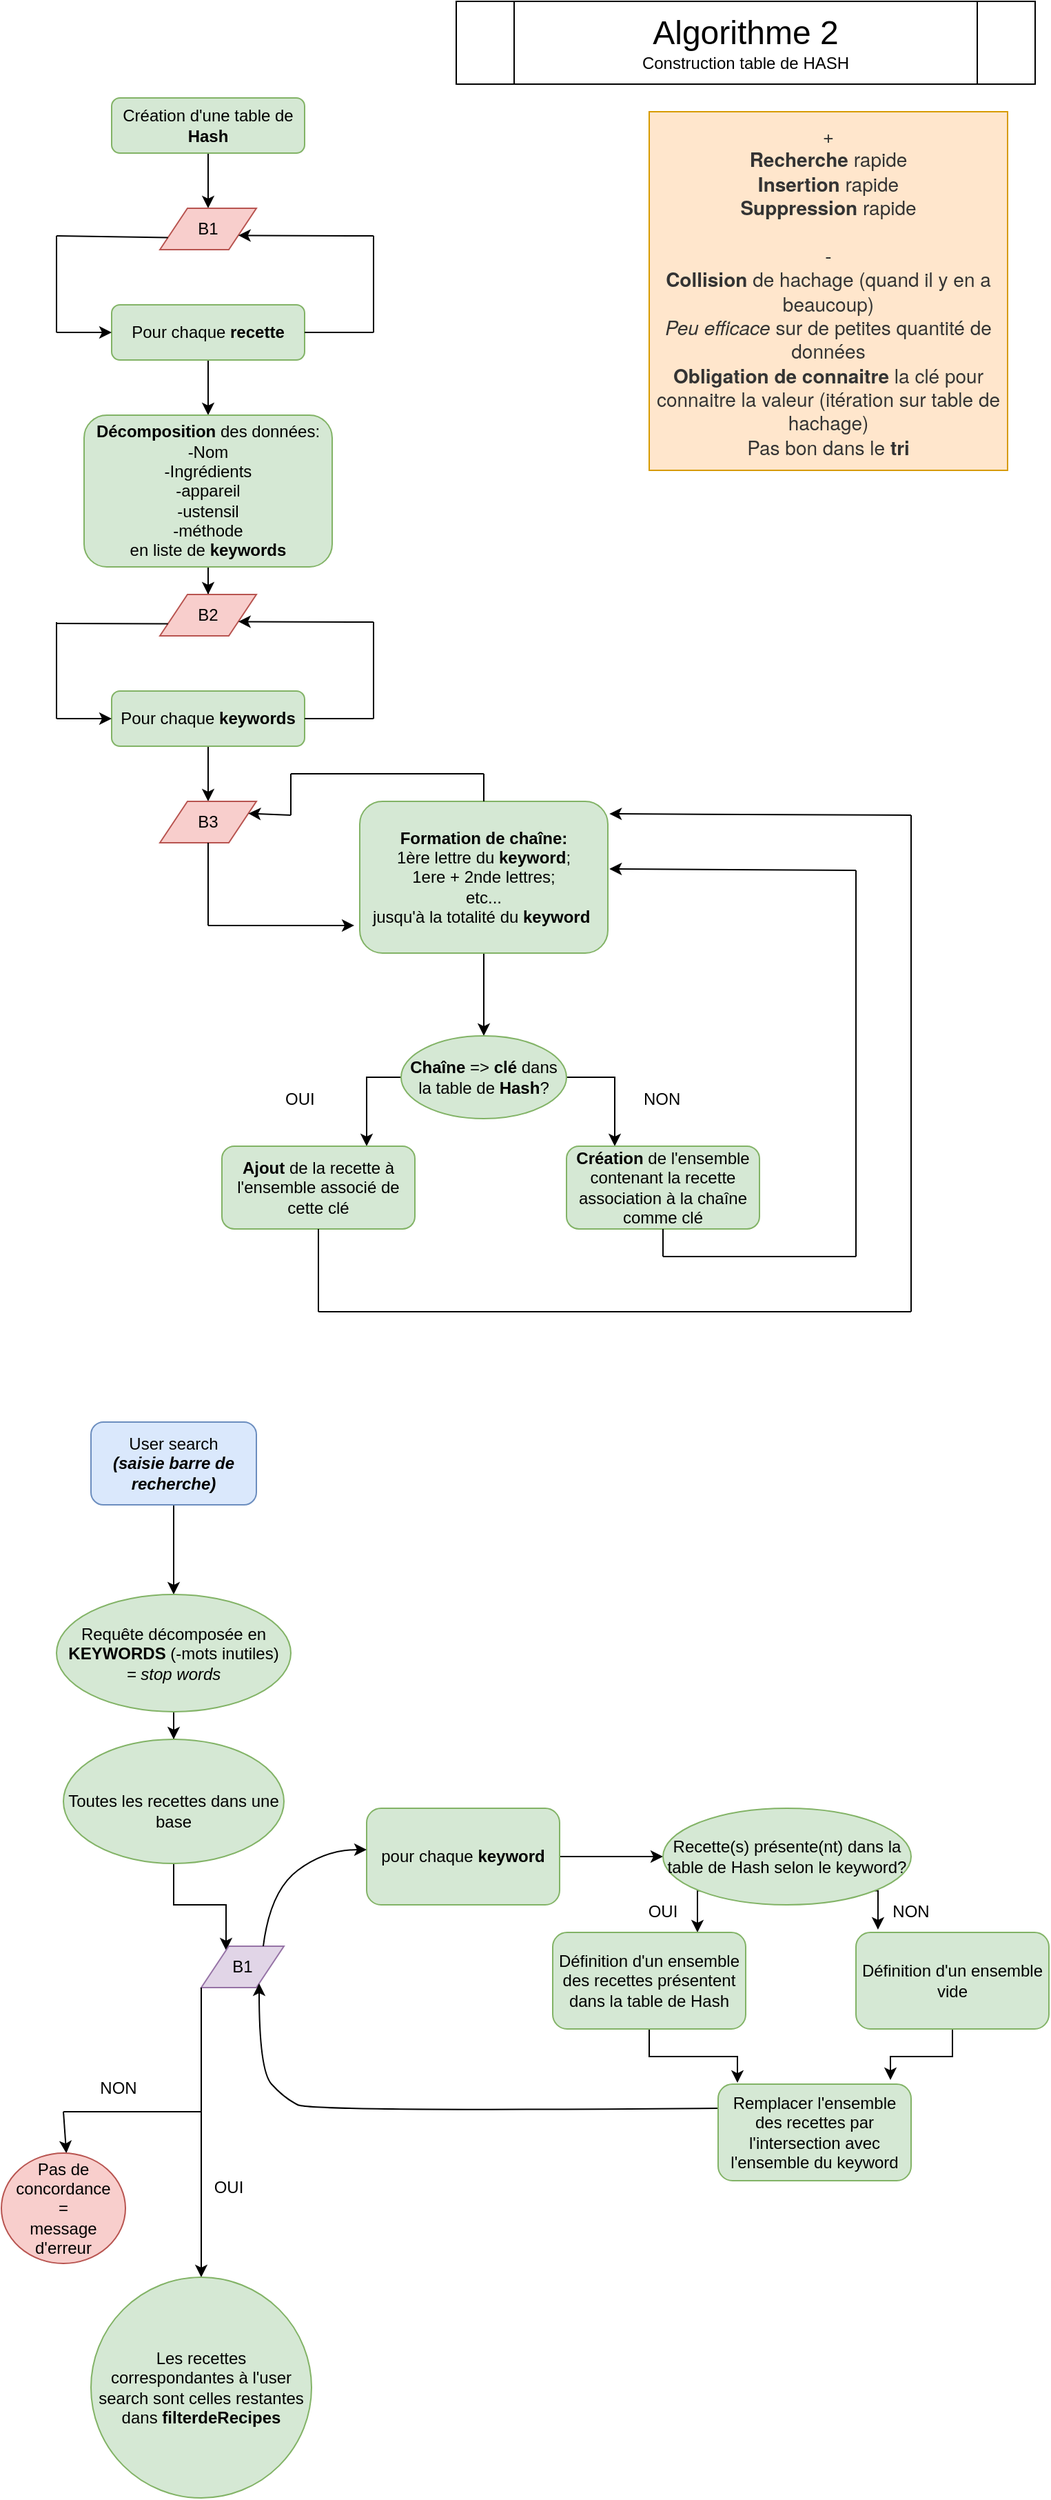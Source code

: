 <mxfile version="16.5.1" type="device"><diagram id="yJHCWmH-ims_o21Ye-_j" name="Page-1"><mxGraphModel dx="1929" dy="865" grid="1" gridSize="10" guides="1" tooltips="1" connect="1" arrows="1" fold="1" page="1" pageScale="1" pageWidth="827" pageHeight="1169" math="0" shadow="0"><root><mxCell id="0"/><mxCell id="1" parent="0"/><mxCell id="IecVUUbIYnu0-xKmUb3v-1" value="&lt;font style=&quot;font-size: 24px&quot;&gt;&lt;font style=&quot;font-size: 24px&quot;&gt;Algorithme &lt;/font&gt;2&lt;br&gt;&lt;/font&gt;Construction table de HASH" style="shape=process;whiteSpace=wrap;html=1;backgroundOutline=1;" parent="1" vertex="1"><mxGeometry x="310" y="50" width="420" height="60" as="geometry"/></mxCell><mxCell id="ihCt1PAiJvAYTyZdem72-1" value="&lt;div&gt;&lt;font color=&quot;#333333&quot; face=&quot;helvetica neue, helvetica, arial, sans-serif&quot;&gt;&lt;span style=&quot;font-size: 14px&quot;&gt;+&lt;/span&gt;&lt;/font&gt;&lt;/div&gt;&lt;div&gt;&lt;font color=&quot;#333333&quot; face=&quot;helvetica neue, helvetica, arial, sans-serif&quot;&gt;&lt;span style=&quot;font-size: 14px&quot;&gt;&lt;b&gt;Recherche&lt;/b&gt; rapide&lt;/span&gt;&lt;/font&gt;&lt;/div&gt;&lt;div&gt;&lt;font color=&quot;#333333&quot; face=&quot;helvetica neue, helvetica, arial, sans-serif&quot;&gt;&lt;span style=&quot;font-size: 14px&quot;&gt;&lt;b&gt;Insertion&lt;/b&gt; rapide&lt;/span&gt;&lt;/font&gt;&lt;/div&gt;&lt;div&gt;&lt;font color=&quot;#333333&quot; face=&quot;helvetica neue, helvetica, arial, sans-serif&quot;&gt;&lt;span style=&quot;font-size: 14px&quot;&gt;&lt;b&gt;Suppression&lt;/b&gt; rapide&lt;/span&gt;&lt;/font&gt;&lt;/div&gt;&lt;div&gt;&lt;font color=&quot;#333333&quot; face=&quot;helvetica neue, helvetica, arial, sans-serif&quot;&gt;&lt;span style=&quot;font-size: 14px&quot;&gt;&lt;br&gt;&lt;/span&gt;&lt;/font&gt;&lt;/div&gt;&lt;div&gt;&lt;font color=&quot;#333333&quot; face=&quot;helvetica neue, helvetica, arial, sans-serif&quot;&gt;&lt;span style=&quot;font-size: 14px&quot;&gt;-&lt;/span&gt;&lt;/font&gt;&lt;/div&gt;&lt;div&gt;&lt;font color=&quot;#333333&quot; face=&quot;helvetica neue, helvetica, arial, sans-serif&quot;&gt;&lt;span style=&quot;font-size: 14px&quot;&gt;&lt;b&gt;Collision&lt;/b&gt; de hachage (quand il y en a beaucoup)&lt;/span&gt;&lt;/font&gt;&lt;/div&gt;&lt;div&gt;&lt;font color=&quot;#333333&quot; face=&quot;helvetica neue, helvetica, arial, sans-serif&quot;&gt;&lt;span style=&quot;font-size: 14px&quot;&gt;&lt;i&gt;Peu efficace&lt;/i&gt; sur de petites quantité de données&lt;/span&gt;&lt;/font&gt;&lt;/div&gt;&lt;div&gt;&lt;font color=&quot;#333333&quot; face=&quot;helvetica neue, helvetica, arial, sans-serif&quot;&gt;&lt;span style=&quot;font-size: 14px&quot;&gt;&lt;b&gt;Obligation de connaitre&lt;/b&gt; la clé pour connaitre la valeur (itération sur table de hachage)&lt;/span&gt;&lt;/font&gt;&lt;/div&gt;&lt;div&gt;&lt;font color=&quot;#333333&quot; face=&quot;helvetica neue, helvetica, arial, sans-serif&quot;&gt;&lt;span style=&quot;font-size: 14px&quot;&gt;Pas bon dans le &lt;b&gt;tri&lt;/b&gt;&lt;/span&gt;&lt;/font&gt;&lt;/div&gt;" style="whiteSpace=wrap;html=1;aspect=fixed;fillColor=#ffe6cc;strokeColor=#d79b00;" parent="1" vertex="1"><mxGeometry x="450" y="130" width="260" height="260" as="geometry"/></mxCell><mxCell id="GobyQ_aPrWf5M2MmADmk-3" value="" style="edgeStyle=orthogonalEdgeStyle;rounded=0;orthogonalLoop=1;jettySize=auto;html=1;" edge="1" parent="1" source="GobyQ_aPrWf5M2MmADmk-1" target="GobyQ_aPrWf5M2MmADmk-2"><mxGeometry relative="1" as="geometry"/></mxCell><mxCell id="GobyQ_aPrWf5M2MmADmk-1" value="Création d'une table de &lt;b&gt;Hash&lt;/b&gt;" style="rounded=1;whiteSpace=wrap;html=1;fillColor=#d5e8d4;strokeColor=#82b366;" vertex="1" parent="1"><mxGeometry x="60" y="120" width="140" height="40" as="geometry"/></mxCell><mxCell id="GobyQ_aPrWf5M2MmADmk-2" value="B1" style="shape=parallelogram;perimeter=parallelogramPerimeter;whiteSpace=wrap;html=1;fixedSize=1;fillColor=#f8cecc;strokeColor=#b85450;" vertex="1" parent="1"><mxGeometry x="95" y="200" width="70" height="30" as="geometry"/></mxCell><mxCell id="GobyQ_aPrWf5M2MmADmk-8" value="" style="edgeStyle=orthogonalEdgeStyle;rounded=0;orthogonalLoop=1;jettySize=auto;html=1;" edge="1" parent="1" source="GobyQ_aPrWf5M2MmADmk-4" target="GobyQ_aPrWf5M2MmADmk-7"><mxGeometry relative="1" as="geometry"/></mxCell><mxCell id="GobyQ_aPrWf5M2MmADmk-4" value="Pour chaque &lt;b&gt;recette&lt;/b&gt;" style="rounded=1;whiteSpace=wrap;html=1;fillColor=#d5e8d4;strokeColor=#82b366;" vertex="1" parent="1"><mxGeometry x="60" y="270" width="140" height="40" as="geometry"/></mxCell><mxCell id="GobyQ_aPrWf5M2MmADmk-21" value="" style="edgeStyle=orthogonalEdgeStyle;rounded=0;orthogonalLoop=1;jettySize=auto;html=1;elbow=vertical;" edge="1" parent="1" source="GobyQ_aPrWf5M2MmADmk-7" target="GobyQ_aPrWf5M2MmADmk-11"><mxGeometry relative="1" as="geometry"/></mxCell><mxCell id="GobyQ_aPrWf5M2MmADmk-7" value="&lt;b&gt;Décomposition &lt;/b&gt;des données:&lt;br&gt;-Nom&lt;br&gt;-Ingrédients&lt;br&gt;-appareil&lt;br&gt;-ustensil&lt;br&gt;-méthode&lt;br&gt;en liste de &lt;b&gt;keywords&lt;/b&gt;" style="rounded=1;whiteSpace=wrap;html=1;fillColor=#d5e8d4;strokeColor=#82b366;" vertex="1" parent="1"><mxGeometry x="40" y="350" width="180" height="110" as="geometry"/></mxCell><mxCell id="GobyQ_aPrWf5M2MmADmk-32" value="" style="edgeStyle=orthogonalEdgeStyle;rounded=0;orthogonalLoop=1;jettySize=auto;html=1;elbow=vertical;" edge="1" parent="1" source="GobyQ_aPrWf5M2MmADmk-9" target="GobyQ_aPrWf5M2MmADmk-31"><mxGeometry relative="1" as="geometry"/></mxCell><mxCell id="GobyQ_aPrWf5M2MmADmk-9" value="Pour chaque &lt;b&gt;keywords&lt;/b&gt;" style="rounded=1;whiteSpace=wrap;html=1;fillColor=#d5e8d4;strokeColor=#82b366;" vertex="1" parent="1"><mxGeometry x="60" y="550" width="140" height="40" as="geometry"/></mxCell><mxCell id="GobyQ_aPrWf5M2MmADmk-11" value="B2" style="shape=parallelogram;perimeter=parallelogramPerimeter;whiteSpace=wrap;html=1;fixedSize=1;fillColor=#f8cecc;strokeColor=#b85450;" vertex="1" parent="1"><mxGeometry x="95" y="480" width="70" height="30" as="geometry"/></mxCell><mxCell id="GobyQ_aPrWf5M2MmADmk-15" value="" style="endArrow=none;html=1;rounded=0;elbow=vertical;exitX=1;exitY=0.5;exitDx=0;exitDy=0;" edge="1" parent="1" source="GobyQ_aPrWf5M2MmADmk-9"><mxGeometry width="50" height="50" relative="1" as="geometry"><mxPoint x="320" y="430" as="sourcePoint"/><mxPoint x="250" y="570" as="targetPoint"/></mxGeometry></mxCell><mxCell id="GobyQ_aPrWf5M2MmADmk-16" value="" style="endArrow=none;html=1;rounded=0;elbow=vertical;" edge="1" parent="1"><mxGeometry width="50" height="50" relative="1" as="geometry"><mxPoint x="250" y="570" as="sourcePoint"/><mxPoint x="250" y="500" as="targetPoint"/></mxGeometry></mxCell><mxCell id="GobyQ_aPrWf5M2MmADmk-17" value="" style="endArrow=classic;html=1;rounded=0;elbow=vertical;entryX=1;entryY=0.75;entryDx=0;entryDy=0;" edge="1" parent="1" target="GobyQ_aPrWf5M2MmADmk-11"><mxGeometry width="50" height="50" relative="1" as="geometry"><mxPoint x="250" y="500" as="sourcePoint"/><mxPoint x="370" y="380" as="targetPoint"/></mxGeometry></mxCell><mxCell id="GobyQ_aPrWf5M2MmADmk-18" value="" style="endArrow=none;html=1;rounded=0;elbow=vertical;exitX=0;exitY=0.75;exitDx=0;exitDy=0;" edge="1" parent="1" source="GobyQ_aPrWf5M2MmADmk-11"><mxGeometry width="50" height="50" relative="1" as="geometry"><mxPoint x="320" y="430" as="sourcePoint"/><mxPoint x="20" y="501" as="targetPoint"/></mxGeometry></mxCell><mxCell id="GobyQ_aPrWf5M2MmADmk-19" value="" style="endArrow=none;html=1;rounded=0;elbow=vertical;" edge="1" parent="1"><mxGeometry width="50" height="50" relative="1" as="geometry"><mxPoint x="20" y="500" as="sourcePoint"/><mxPoint x="20" y="570" as="targetPoint"/></mxGeometry></mxCell><mxCell id="GobyQ_aPrWf5M2MmADmk-20" value="" style="endArrow=classic;html=1;rounded=0;elbow=vertical;entryX=0;entryY=0.5;entryDx=0;entryDy=0;" edge="1" parent="1" target="GobyQ_aPrWf5M2MmADmk-9"><mxGeometry width="50" height="50" relative="1" as="geometry"><mxPoint x="20" y="570" as="sourcePoint"/><mxPoint x="370" y="380" as="targetPoint"/></mxGeometry></mxCell><mxCell id="GobyQ_aPrWf5M2MmADmk-23" value="" style="endArrow=none;html=1;rounded=0;elbow=vertical;" edge="1" parent="1"><mxGeometry width="50" height="50" relative="1" as="geometry"><mxPoint x="20" y="290" as="sourcePoint"/><mxPoint x="20" y="220" as="targetPoint"/></mxGeometry></mxCell><mxCell id="GobyQ_aPrWf5M2MmADmk-24" value="" style="endArrow=classic;html=1;rounded=0;elbow=vertical;entryX=0;entryY=0.5;entryDx=0;entryDy=0;" edge="1" parent="1" target="GobyQ_aPrWf5M2MmADmk-4"><mxGeometry width="50" height="50" relative="1" as="geometry"><mxPoint x="20" y="290" as="sourcePoint"/><mxPoint x="370" y="380" as="targetPoint"/></mxGeometry></mxCell><mxCell id="GobyQ_aPrWf5M2MmADmk-25" value="" style="endArrow=none;html=1;rounded=0;elbow=vertical;exitX=1;exitY=0.5;exitDx=0;exitDy=0;" edge="1" parent="1" source="GobyQ_aPrWf5M2MmADmk-4"><mxGeometry width="50" height="50" relative="1" as="geometry"><mxPoint x="320" y="430" as="sourcePoint"/><mxPoint x="250" y="290" as="targetPoint"/></mxGeometry></mxCell><mxCell id="GobyQ_aPrWf5M2MmADmk-26" value="" style="endArrow=none;html=1;rounded=0;elbow=vertical;" edge="1" parent="1"><mxGeometry width="50" height="50" relative="1" as="geometry"><mxPoint x="250" y="290" as="sourcePoint"/><mxPoint x="250" y="220" as="targetPoint"/></mxGeometry></mxCell><mxCell id="GobyQ_aPrWf5M2MmADmk-28" value="" style="endArrow=none;html=1;rounded=0;elbow=vertical;exitX=0;exitY=0.75;exitDx=0;exitDy=0;" edge="1" parent="1" source="GobyQ_aPrWf5M2MmADmk-2"><mxGeometry width="50" height="50" relative="1" as="geometry"><mxPoint x="320" y="430" as="sourcePoint"/><mxPoint x="20" y="220" as="targetPoint"/></mxGeometry></mxCell><mxCell id="GobyQ_aPrWf5M2MmADmk-30" value="" style="endArrow=classic;html=1;rounded=0;elbow=vertical;entryX=1;entryY=0.75;entryDx=0;entryDy=0;" edge="1" parent="1" target="GobyQ_aPrWf5M2MmADmk-2"><mxGeometry width="50" height="50" relative="1" as="geometry"><mxPoint x="250" y="220" as="sourcePoint"/><mxPoint x="370" y="380" as="targetPoint"/></mxGeometry></mxCell><mxCell id="GobyQ_aPrWf5M2MmADmk-31" value="B3" style="shape=parallelogram;perimeter=parallelogramPerimeter;whiteSpace=wrap;html=1;fixedSize=1;fillColor=#f8cecc;strokeColor=#b85450;" vertex="1" parent="1"><mxGeometry x="95" y="630" width="70" height="30" as="geometry"/></mxCell><mxCell id="GobyQ_aPrWf5M2MmADmk-42" value="" style="edgeStyle=orthogonalEdgeStyle;rounded=0;orthogonalLoop=1;jettySize=auto;html=1;elbow=vertical;" edge="1" parent="1" source="GobyQ_aPrWf5M2MmADmk-33" target="GobyQ_aPrWf5M2MmADmk-41"><mxGeometry relative="1" as="geometry"/></mxCell><mxCell id="GobyQ_aPrWf5M2MmADmk-33" value="&lt;b&gt;Formation de chaîne:&lt;br&gt;&lt;/b&gt;1ère lettre du &lt;b&gt;keyword&lt;/b&gt;;&lt;br&gt;1ere + 2nde lettres;&lt;br&gt;etc...&lt;br&gt;jusqu'à la totalité du &lt;b&gt;keyword&amp;nbsp;&lt;/b&gt;" style="rounded=1;whiteSpace=wrap;html=1;fillColor=#d5e8d4;strokeColor=#82b366;" vertex="1" parent="1"><mxGeometry x="240" y="630" width="180" height="110" as="geometry"/></mxCell><mxCell id="GobyQ_aPrWf5M2MmADmk-34" value="" style="endArrow=none;html=1;rounded=0;elbow=vertical;exitX=0.5;exitY=0;exitDx=0;exitDy=0;" edge="1" parent="1" source="GobyQ_aPrWf5M2MmADmk-33"><mxGeometry width="50" height="50" relative="1" as="geometry"><mxPoint x="320" y="630" as="sourcePoint"/><mxPoint x="330" y="610" as="targetPoint"/></mxGeometry></mxCell><mxCell id="GobyQ_aPrWf5M2MmADmk-35" value="" style="endArrow=none;html=1;rounded=0;elbow=vertical;" edge="1" parent="1"><mxGeometry width="50" height="50" relative="1" as="geometry"><mxPoint x="330" y="610" as="sourcePoint"/><mxPoint x="190" y="610" as="targetPoint"/></mxGeometry></mxCell><mxCell id="GobyQ_aPrWf5M2MmADmk-36" value="" style="endArrow=none;html=1;rounded=0;elbow=vertical;" edge="1" parent="1"><mxGeometry width="50" height="50" relative="1" as="geometry"><mxPoint x="190" y="610" as="sourcePoint"/><mxPoint x="190" y="640" as="targetPoint"/></mxGeometry></mxCell><mxCell id="GobyQ_aPrWf5M2MmADmk-37" value="" style="endArrow=classic;html=1;rounded=0;elbow=vertical;entryX=1;entryY=0.25;entryDx=0;entryDy=0;" edge="1" parent="1" target="GobyQ_aPrWf5M2MmADmk-31"><mxGeometry width="50" height="50" relative="1" as="geometry"><mxPoint x="190" y="640" as="sourcePoint"/><mxPoint x="370" y="580" as="targetPoint"/></mxGeometry></mxCell><mxCell id="GobyQ_aPrWf5M2MmADmk-38" value="" style="endArrow=none;html=1;rounded=0;elbow=vertical;exitX=0.5;exitY=1;exitDx=0;exitDy=0;" edge="1" parent="1" source="GobyQ_aPrWf5M2MmADmk-31"><mxGeometry width="50" height="50" relative="1" as="geometry"><mxPoint x="320" y="630" as="sourcePoint"/><mxPoint x="130" y="720" as="targetPoint"/></mxGeometry></mxCell><mxCell id="GobyQ_aPrWf5M2MmADmk-40" value="" style="endArrow=classic;html=1;rounded=0;elbow=vertical;entryX=-0.022;entryY=0.818;entryDx=0;entryDy=0;entryPerimeter=0;" edge="1" parent="1" target="GobyQ_aPrWf5M2MmADmk-33"><mxGeometry width="50" height="50" relative="1" as="geometry"><mxPoint x="130" y="720" as="sourcePoint"/><mxPoint x="370" y="580" as="targetPoint"/></mxGeometry></mxCell><mxCell id="GobyQ_aPrWf5M2MmADmk-45" style="edgeStyle=orthogonalEdgeStyle;rounded=0;orthogonalLoop=1;jettySize=auto;html=1;exitX=1;exitY=0.5;exitDx=0;exitDy=0;entryX=0.25;entryY=0;entryDx=0;entryDy=0;elbow=vertical;" edge="1" parent="1" source="GobyQ_aPrWf5M2MmADmk-41" target="GobyQ_aPrWf5M2MmADmk-44"><mxGeometry relative="1" as="geometry"/></mxCell><mxCell id="GobyQ_aPrWf5M2MmADmk-46" style="edgeStyle=orthogonalEdgeStyle;rounded=0;orthogonalLoop=1;jettySize=auto;html=1;exitX=0;exitY=0.5;exitDx=0;exitDy=0;entryX=0.75;entryY=0;entryDx=0;entryDy=0;elbow=vertical;" edge="1" parent="1" source="GobyQ_aPrWf5M2MmADmk-41" target="GobyQ_aPrWf5M2MmADmk-43"><mxGeometry relative="1" as="geometry"/></mxCell><mxCell id="GobyQ_aPrWf5M2MmADmk-41" value="&lt;b&gt;Chaîne&lt;/b&gt; =&amp;gt; &lt;b&gt;clé &lt;/b&gt;dans la table de &lt;b&gt;Hash&lt;/b&gt;?" style="ellipse;whiteSpace=wrap;html=1;fillColor=#d5e8d4;strokeColor=#82b366;rounded=1;" vertex="1" parent="1"><mxGeometry x="270" y="800" width="120" height="60" as="geometry"/></mxCell><mxCell id="GobyQ_aPrWf5M2MmADmk-43" value="&lt;b&gt;Ajout &lt;/b&gt;de la recette à l'ensemble associé de cette clé" style="rounded=1;whiteSpace=wrap;html=1;fillColor=#d5e8d4;strokeColor=#82b366;" vertex="1" parent="1"><mxGeometry x="140" y="880" width="140" height="60" as="geometry"/></mxCell><mxCell id="GobyQ_aPrWf5M2MmADmk-44" value="&lt;b&gt;Création &lt;/b&gt;de l'ensemble contenant la recette&lt;br&gt;association à la chaîne comme clé" style="rounded=1;whiteSpace=wrap;html=1;fillColor=#d5e8d4;strokeColor=#82b366;" vertex="1" parent="1"><mxGeometry x="390" y="880" width="140" height="60" as="geometry"/></mxCell><mxCell id="GobyQ_aPrWf5M2MmADmk-47" value="OUI" style="text;strokeColor=none;fillColor=none;align=left;verticalAlign=middle;spacingLeft=4;spacingRight=4;overflow=hidden;points=[[0,0.5],[1,0.5]];portConstraint=eastwest;rotatable=0;" vertex="1" parent="1"><mxGeometry x="180" y="830" width="80" height="30" as="geometry"/></mxCell><mxCell id="GobyQ_aPrWf5M2MmADmk-48" value="NON" style="text;strokeColor=none;fillColor=none;align=left;verticalAlign=middle;spacingLeft=4;spacingRight=4;overflow=hidden;points=[[0,0.5],[1,0.5]];portConstraint=eastwest;rotatable=0;" vertex="1" parent="1"><mxGeometry x="440" y="830" width="80" height="30" as="geometry"/></mxCell><mxCell id="GobyQ_aPrWf5M2MmADmk-50" value="" style="endArrow=none;html=1;rounded=0;elbow=vertical;exitX=0.5;exitY=1;exitDx=0;exitDy=0;" edge="1" parent="1" source="GobyQ_aPrWf5M2MmADmk-43"><mxGeometry width="50" height="50" relative="1" as="geometry"><mxPoint x="320" y="800" as="sourcePoint"/><mxPoint x="210" y="1000" as="targetPoint"/></mxGeometry></mxCell><mxCell id="GobyQ_aPrWf5M2MmADmk-51" value="" style="endArrow=none;html=1;rounded=0;elbow=vertical;" edge="1" parent="1"><mxGeometry width="50" height="50" relative="1" as="geometry"><mxPoint x="640" y="1000" as="sourcePoint"/><mxPoint x="210" y="1000" as="targetPoint"/></mxGeometry></mxCell><mxCell id="GobyQ_aPrWf5M2MmADmk-53" value="" style="endArrow=none;html=1;rounded=0;elbow=vertical;" edge="1" parent="1"><mxGeometry width="50" height="50" relative="1" as="geometry"><mxPoint x="640" y="1000" as="sourcePoint"/><mxPoint x="640" y="640" as="targetPoint"/></mxGeometry></mxCell><mxCell id="GobyQ_aPrWf5M2MmADmk-54" value="" style="endArrow=classic;html=1;rounded=0;elbow=vertical;entryX=1.006;entryY=0.082;entryDx=0;entryDy=0;entryPerimeter=0;" edge="1" parent="1" target="GobyQ_aPrWf5M2MmADmk-33"><mxGeometry width="50" height="50" relative="1" as="geometry"><mxPoint x="640" y="640" as="sourcePoint"/><mxPoint x="370" y="750" as="targetPoint"/></mxGeometry></mxCell><mxCell id="GobyQ_aPrWf5M2MmADmk-55" value="" style="endArrow=none;html=1;rounded=0;elbow=vertical;entryX=0.5;entryY=1;entryDx=0;entryDy=0;" edge="1" parent="1" target="GobyQ_aPrWf5M2MmADmk-44"><mxGeometry width="50" height="50" relative="1" as="geometry"><mxPoint x="460" y="960" as="sourcePoint"/><mxPoint x="370" y="750" as="targetPoint"/></mxGeometry></mxCell><mxCell id="GobyQ_aPrWf5M2MmADmk-56" value="" style="endArrow=none;html=1;rounded=0;elbow=vertical;" edge="1" parent="1"><mxGeometry width="50" height="50" relative="1" as="geometry"><mxPoint x="460" y="960" as="sourcePoint"/><mxPoint x="600" y="960" as="targetPoint"/></mxGeometry></mxCell><mxCell id="GobyQ_aPrWf5M2MmADmk-57" value="" style="endArrow=none;html=1;rounded=0;elbow=vertical;" edge="1" parent="1"><mxGeometry width="50" height="50" relative="1" as="geometry"><mxPoint x="600" y="680" as="sourcePoint"/><mxPoint x="600" y="960" as="targetPoint"/></mxGeometry></mxCell><mxCell id="GobyQ_aPrWf5M2MmADmk-58" value="" style="endArrow=classic;html=1;rounded=0;elbow=vertical;entryX=1.006;entryY=0.445;entryDx=0;entryDy=0;entryPerimeter=0;" edge="1" parent="1" target="GobyQ_aPrWf5M2MmADmk-33"><mxGeometry width="50" height="50" relative="1" as="geometry"><mxPoint x="600" y="680" as="sourcePoint"/><mxPoint x="370" y="750" as="targetPoint"/></mxGeometry></mxCell><mxCell id="GobyQ_aPrWf5M2MmADmk-59" value="" style="edgeStyle=orthogonalEdgeStyle;rounded=0;orthogonalLoop=1;jettySize=auto;html=1;" edge="1" parent="1" source="GobyQ_aPrWf5M2MmADmk-60" target="GobyQ_aPrWf5M2MmADmk-62"><mxGeometry relative="1" as="geometry"/></mxCell><mxCell id="GobyQ_aPrWf5M2MmADmk-60" value="User search&lt;br&gt;&lt;i&gt;&lt;b&gt;(saisie barre de recherche)&lt;/b&gt;&lt;/i&gt;" style="rounded=1;whiteSpace=wrap;html=1;fontSize=12;glass=0;strokeWidth=1;shadow=0;fillColor=#dae8fc;strokeColor=#6c8ebf;" vertex="1" parent="1"><mxGeometry x="45" y="1080" width="120" height="60" as="geometry"/></mxCell><mxCell id="GobyQ_aPrWf5M2MmADmk-61" value="" style="edgeStyle=orthogonalEdgeStyle;rounded=0;orthogonalLoop=1;jettySize=auto;html=1;" edge="1" parent="1" source="GobyQ_aPrWf5M2MmADmk-62" target="GobyQ_aPrWf5M2MmADmk-64"><mxGeometry relative="1" as="geometry"/></mxCell><mxCell id="GobyQ_aPrWf5M2MmADmk-62" value="Requête décomposée en &lt;b&gt;KEYWORDS&lt;/b&gt; (-mots inutiles)&lt;br&gt;&lt;i&gt;= stop words&lt;/i&gt;" style="ellipse;whiteSpace=wrap;html=1;rounded=1;glass=0;strokeWidth=1;shadow=0;fillColor=#d5e8d4;strokeColor=#82b366;" vertex="1" parent="1"><mxGeometry x="20" y="1205" width="170" height="85" as="geometry"/></mxCell><mxCell id="GobyQ_aPrWf5M2MmADmk-63" style="edgeStyle=orthogonalEdgeStyle;rounded=0;orthogonalLoop=1;jettySize=auto;html=1;entryX=0.25;entryY=0;entryDx=0;entryDy=0;" edge="1" parent="1" source="GobyQ_aPrWf5M2MmADmk-64" target="GobyQ_aPrWf5M2MmADmk-65"><mxGeometry relative="1" as="geometry"/></mxCell><mxCell id="GobyQ_aPrWf5M2MmADmk-64" value="&lt;br&gt;Toutes les recettes dans une base&lt;br&gt;" style="ellipse;whiteSpace=wrap;html=1;fillColor=#d5e8d4;strokeColor=#82b366;rounded=1;glass=0;strokeWidth=1;shadow=0;" vertex="1" parent="1"><mxGeometry x="25" y="1310" width="160" height="90" as="geometry"/></mxCell><mxCell id="GobyQ_aPrWf5M2MmADmk-65" value="B1" style="shape=parallelogram;perimeter=parallelogramPerimeter;whiteSpace=wrap;html=1;fixedSize=1;fillColor=#e1d5e7;strokeColor=#9673a6;" vertex="1" parent="1"><mxGeometry x="125" y="1460" width="60" height="30" as="geometry"/></mxCell><mxCell id="GobyQ_aPrWf5M2MmADmk-88" style="edgeStyle=orthogonalEdgeStyle;rounded=0;orthogonalLoop=1;jettySize=auto;html=1;exitX=1;exitY=0.5;exitDx=0;exitDy=0;entryX=0;entryY=0.5;entryDx=0;entryDy=0;elbow=vertical;" edge="1" parent="1" source="GobyQ_aPrWf5M2MmADmk-67" target="GobyQ_aPrWf5M2MmADmk-87"><mxGeometry relative="1" as="geometry"/></mxCell><mxCell id="GobyQ_aPrWf5M2MmADmk-67" value="pour chaque &lt;b&gt;keyword&lt;/b&gt;" style="rounded=1;whiteSpace=wrap;html=1;fillColor=#d5e8d4;strokeColor=#82b366;" vertex="1" parent="1"><mxGeometry x="245" y="1360" width="140" height="70" as="geometry"/></mxCell><mxCell id="GobyQ_aPrWf5M2MmADmk-68" value="" style="curved=1;endArrow=classic;html=1;rounded=0;exitX=0.75;exitY=0;exitDx=0;exitDy=0;" edge="1" parent="1" source="GobyQ_aPrWf5M2MmADmk-65"><mxGeometry width="50" height="50" relative="1" as="geometry"><mxPoint x="135" y="1430" as="sourcePoint"/><mxPoint x="245" y="1390" as="targetPoint"/><Array as="points"><mxPoint x="175" y="1420"/><mxPoint x="215" y="1390"/></Array></mxGeometry></mxCell><mxCell id="GobyQ_aPrWf5M2MmADmk-72" value="" style="curved=1;endArrow=classic;html=1;rounded=0;entryX=0.75;entryY=1;entryDx=0;entryDy=0;exitX=0;exitY=0.25;exitDx=0;exitDy=0;" edge="1" parent="1" source="GobyQ_aPrWf5M2MmADmk-96" target="GobyQ_aPrWf5M2MmADmk-65"><mxGeometry width="50" height="50" relative="1" as="geometry"><mxPoint x="245" y="1585" as="sourcePoint"/><mxPoint x="205" y="1550" as="targetPoint"/><Array as="points"><mxPoint x="205" y="1580"/><mxPoint x="185" y="1570"/><mxPoint x="167" y="1550"/></Array></mxGeometry></mxCell><mxCell id="GobyQ_aPrWf5M2MmADmk-80" value="" style="endArrow=classic;html=1;rounded=0;exitX=0;exitY=1;exitDx=0;exitDy=0;" edge="1" parent="1" source="GobyQ_aPrWf5M2MmADmk-65"><mxGeometry width="50" height="50" relative="1" as="geometry"><mxPoint x="35" y="1600" as="sourcePoint"/><mxPoint x="125" y="1700" as="targetPoint"/></mxGeometry></mxCell><mxCell id="GobyQ_aPrWf5M2MmADmk-81" value="Les recettes correspondantes à l'user search sont celles restantes dans &lt;b&gt;filterdeRecipes&lt;/b&gt;" style="ellipse;whiteSpace=wrap;html=1;fillColor=#d5e8d4;strokeColor=#82b366;rounded=1;glass=0;strokeWidth=1;shadow=0;" vertex="1" parent="1"><mxGeometry x="45" y="1700" width="160" height="160" as="geometry"/></mxCell><mxCell id="GobyQ_aPrWf5M2MmADmk-83" value="" style="endArrow=none;html=1;rounded=0;" edge="1" parent="1"><mxGeometry width="50" height="50" relative="1" as="geometry"><mxPoint x="125" y="1580" as="sourcePoint"/><mxPoint x="25" y="1580" as="targetPoint"/></mxGeometry></mxCell><mxCell id="GobyQ_aPrWf5M2MmADmk-84" value="" style="endArrow=classic;html=1;rounded=0;" edge="1" parent="1"><mxGeometry width="50" height="50" relative="1" as="geometry"><mxPoint x="25" y="1580" as="sourcePoint"/><mxPoint x="27.149" y="1610.08" as="targetPoint"/></mxGeometry></mxCell><mxCell id="GobyQ_aPrWf5M2MmADmk-85" value="OUI" style="text;html=1;strokeColor=none;fillColor=none;align=center;verticalAlign=middle;whiteSpace=wrap;rounded=0;" vertex="1" parent="1"><mxGeometry x="115" y="1620" width="60" height="30" as="geometry"/></mxCell><mxCell id="GobyQ_aPrWf5M2MmADmk-86" value="NON" style="text;html=1;strokeColor=none;fillColor=none;align=center;verticalAlign=middle;whiteSpace=wrap;rounded=0;" vertex="1" parent="1"><mxGeometry x="35" y="1547.5" width="60" height="30" as="geometry"/></mxCell><mxCell id="GobyQ_aPrWf5M2MmADmk-91" style="edgeStyle=orthogonalEdgeStyle;rounded=0;orthogonalLoop=1;jettySize=auto;html=1;exitX=0;exitY=1;exitDx=0;exitDy=0;entryX=0.75;entryY=0;entryDx=0;entryDy=0;elbow=vertical;" edge="1" parent="1" source="GobyQ_aPrWf5M2MmADmk-87" target="GobyQ_aPrWf5M2MmADmk-90"><mxGeometry relative="1" as="geometry"/></mxCell><mxCell id="GobyQ_aPrWf5M2MmADmk-92" style="edgeStyle=orthogonalEdgeStyle;rounded=0;orthogonalLoop=1;jettySize=auto;html=1;exitX=1;exitY=1;exitDx=0;exitDy=0;entryX=0.114;entryY=-0.029;entryDx=0;entryDy=0;entryPerimeter=0;elbow=vertical;" edge="1" parent="1" source="GobyQ_aPrWf5M2MmADmk-87" target="GobyQ_aPrWf5M2MmADmk-89"><mxGeometry relative="1" as="geometry"/></mxCell><mxCell id="GobyQ_aPrWf5M2MmADmk-87" value="Recette(s) présente(nt) dans la table de Hash selon le keyword?" style="ellipse;whiteSpace=wrap;html=1;fillColor=#d5e8d4;strokeColor=#82b366;" vertex="1" parent="1"><mxGeometry x="460" y="1360" width="180" height="70" as="geometry"/></mxCell><mxCell id="GobyQ_aPrWf5M2MmADmk-97" style="edgeStyle=orthogonalEdgeStyle;rounded=0;orthogonalLoop=1;jettySize=auto;html=1;entryX=0.893;entryY=-0.043;entryDx=0;entryDy=0;entryPerimeter=0;elbow=vertical;" edge="1" parent="1" source="GobyQ_aPrWf5M2MmADmk-89" target="GobyQ_aPrWf5M2MmADmk-96"><mxGeometry relative="1" as="geometry"/></mxCell><mxCell id="GobyQ_aPrWf5M2MmADmk-89" value="Définition d'un ensemble vide" style="rounded=1;whiteSpace=wrap;html=1;fillColor=#d5e8d4;strokeColor=#82b366;" vertex="1" parent="1"><mxGeometry x="600" y="1450" width="140" height="70" as="geometry"/></mxCell><mxCell id="GobyQ_aPrWf5M2MmADmk-98" style="edgeStyle=orthogonalEdgeStyle;rounded=0;orthogonalLoop=1;jettySize=auto;html=1;entryX=0.1;entryY=-0.014;entryDx=0;entryDy=0;entryPerimeter=0;elbow=vertical;" edge="1" parent="1" source="GobyQ_aPrWf5M2MmADmk-90" target="GobyQ_aPrWf5M2MmADmk-96"><mxGeometry relative="1" as="geometry"/></mxCell><mxCell id="GobyQ_aPrWf5M2MmADmk-90" value="Définition d'un ensemble des recettes présentent dans la table de Hash" style="rounded=1;whiteSpace=wrap;html=1;fillColor=#d5e8d4;strokeColor=#82b366;" vertex="1" parent="1"><mxGeometry x="380" y="1450" width="140" height="70" as="geometry"/></mxCell><mxCell id="GobyQ_aPrWf5M2MmADmk-93" value="NON" style="text;html=1;strokeColor=none;fillColor=none;align=center;verticalAlign=middle;whiteSpace=wrap;rounded=0;" vertex="1" parent="1"><mxGeometry x="610" y="1420" width="60" height="30" as="geometry"/></mxCell><mxCell id="GobyQ_aPrWf5M2MmADmk-94" value="OUI" style="text;html=1;strokeColor=none;fillColor=none;align=center;verticalAlign=middle;whiteSpace=wrap;rounded=0;" vertex="1" parent="1"><mxGeometry x="430" y="1420" width="60" height="30" as="geometry"/></mxCell><mxCell id="GobyQ_aPrWf5M2MmADmk-95" value="Pas de concordance&lt;br&gt;=&lt;br&gt;message d'erreur" style="ellipse;whiteSpace=wrap;html=1;fillColor=#f8cecc;strokeColor=#b85450;rounded=1;glass=0;strokeWidth=1;shadow=0;" vertex="1" parent="1"><mxGeometry x="-20" y="1610" width="90" height="80" as="geometry"/></mxCell><mxCell id="GobyQ_aPrWf5M2MmADmk-96" value="Remplacer l'ensemble des recettes par l'intersection avec l'ensemble du keyword" style="rounded=1;whiteSpace=wrap;html=1;fillColor=#d5e8d4;strokeColor=#82b366;" vertex="1" parent="1"><mxGeometry x="500" y="1560" width="140" height="70" as="geometry"/></mxCell></root></mxGraphModel></diagram></mxfile>